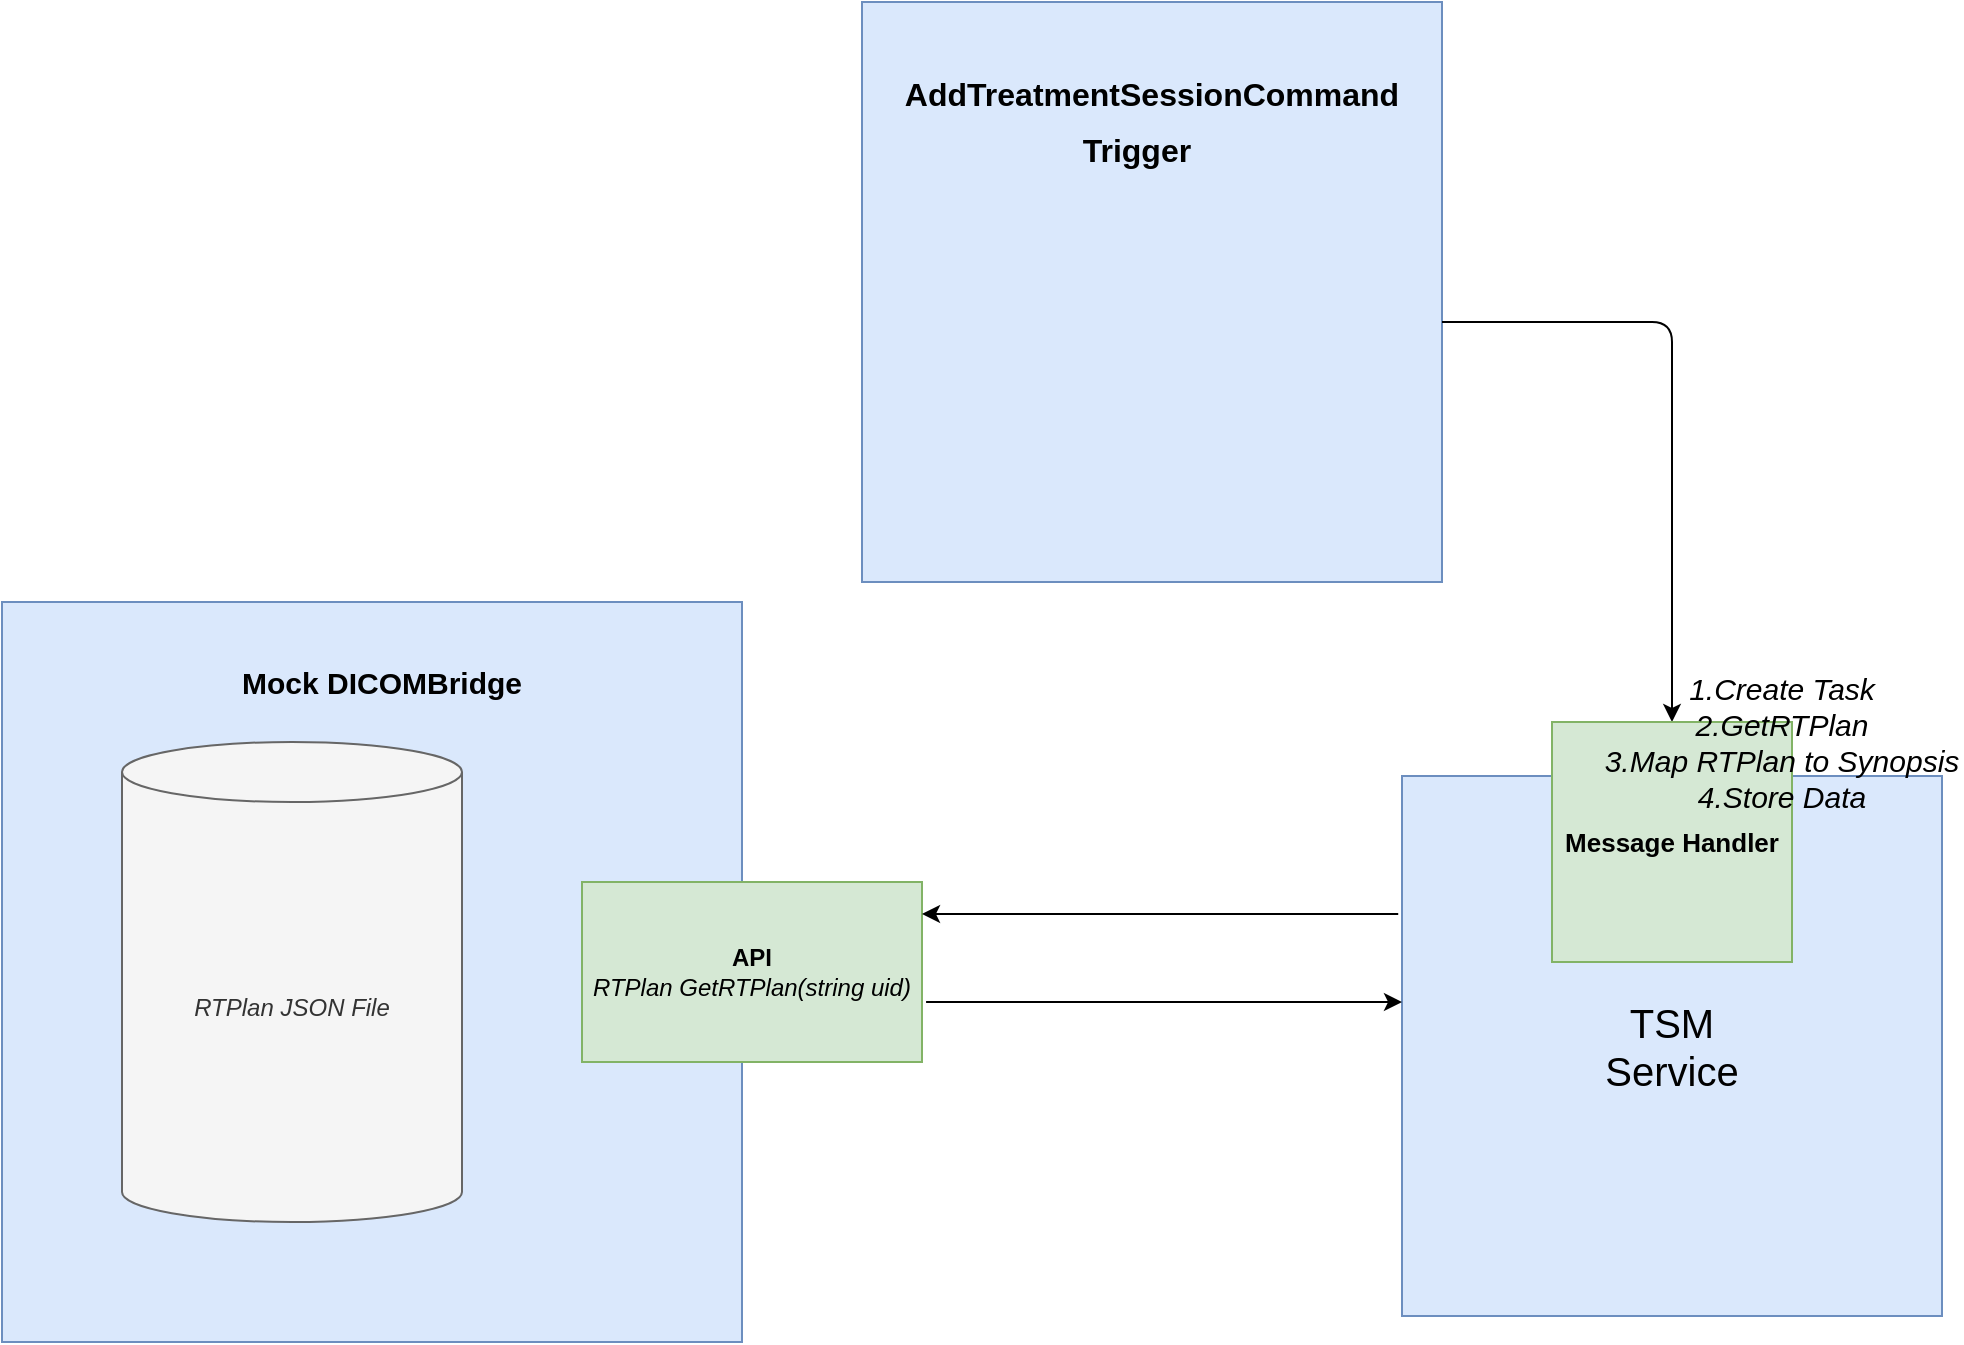 <mxfile version="14.2.6" type="github">
  <diagram id="kgpKYQtTHZ0yAKxKKP6v" name="Page-1">
    <mxGraphModel dx="1422" dy="763" grid="1" gridSize="10" guides="1" tooltips="1" connect="1" arrows="1" fold="1" page="1" pageScale="1" pageWidth="850" pageHeight="1100" math="0" shadow="0">
      <root>
        <mxCell id="0" />
        <mxCell id="1" parent="0" />
        <mxCell id="Xap_avvRpXtx5LgjifJW-11" value="&lt;div align=&quot;right&quot;&gt;&lt;br&gt;&lt;/div&gt;" style="whiteSpace=wrap;html=1;aspect=fixed;fillColor=#dae8fc;strokeColor=#6c8ebf;" vertex="1" parent="1">
          <mxGeometry x="160" y="380" width="370" height="370" as="geometry" />
        </mxCell>
        <mxCell id="Xap_avvRpXtx5LgjifJW-12" value="&lt;i&gt;RTPlan JSON File&lt;/i&gt;" style="shape=cylinder3;whiteSpace=wrap;html=1;boundedLbl=1;backgroundOutline=1;size=15;fillColor=#f5f5f5;strokeColor=#666666;fontColor=#333333;" vertex="1" parent="1">
          <mxGeometry x="220" y="450" width="170" height="240" as="geometry" />
        </mxCell>
        <mxCell id="Xap_avvRpXtx5LgjifJW-13" value="&lt;font style=&quot;font-size: 15px&quot;&gt;&lt;b&gt;Mock DICOMBridge&lt;/b&gt;&lt;/font&gt;" style="text;html=1;strokeColor=none;fillColor=none;align=center;verticalAlign=middle;whiteSpace=wrap;rounded=0;" vertex="1" parent="1">
          <mxGeometry x="275" y="410" width="150" height="20" as="geometry" />
        </mxCell>
        <mxCell id="Xap_avvRpXtx5LgjifJW-15" value="&lt;div&gt;&lt;b&gt;API&lt;/b&gt;&lt;/div&gt;&lt;div&gt;&lt;i&gt;RTPlan GetRTPlan(string uid)&lt;/i&gt;&lt;br&gt;&lt;/div&gt;" style="rounded=0;whiteSpace=wrap;html=1;fillColor=#d5e8d4;strokeColor=#82b366;" vertex="1" parent="1">
          <mxGeometry x="450" y="520" width="170" height="90" as="geometry" />
        </mxCell>
        <mxCell id="Xap_avvRpXtx5LgjifJW-16" value="&lt;div style=&quot;font-size: 20px&quot;&gt;&lt;font style=&quot;font-size: 20px&quot;&gt;TSM&lt;/font&gt;&lt;/div&gt;&lt;div style=&quot;font-size: 20px&quot;&gt;&lt;font style=&quot;font-size: 20px&quot;&gt;Service&lt;br&gt;&lt;/font&gt;&lt;/div&gt;" style="whiteSpace=wrap;html=1;aspect=fixed;fillColor=#dae8fc;strokeColor=#6c8ebf;" vertex="1" parent="1">
          <mxGeometry x="860" y="467" width="270" height="270" as="geometry" />
        </mxCell>
        <mxCell id="Xap_avvRpXtx5LgjifJW-17" value="" style="whiteSpace=wrap;html=1;aspect=fixed;fillColor=#dae8fc;strokeColor=#6c8ebf;" vertex="1" parent="1">
          <mxGeometry x="590" y="80" width="290" height="290" as="geometry" />
        </mxCell>
        <mxCell id="Xap_avvRpXtx5LgjifJW-18" value="&lt;div style=&quot;text-align: left ; line-height: 1.75 ; font-size: 16px&quot;&gt;&lt;font style=&quot;font-size: 16px&quot;&gt;&lt;b&gt;AddTreatmentSessionCommand&lt;/b&gt;&lt;/font&gt;&lt;/div&gt;&lt;div style=&quot;text-align: left ; line-height: 1.75 ; font-size: 16px&quot;&gt;&lt;font style=&quot;font-size: 16px&quot;&gt;&lt;b&gt;&amp;nbsp;&amp;nbsp;&amp;nbsp;&amp;nbsp;&amp;nbsp;&amp;nbsp;&amp;nbsp;&amp;nbsp;&amp;nbsp;&amp;nbsp;&amp;nbsp;&amp;nbsp;&amp;nbsp;&amp;nbsp; &amp;nbsp; &amp;nbsp;&amp;nbsp; Trigger&lt;br&gt;&lt;/b&gt;&lt;/font&gt;&lt;/div&gt;" style="text;html=1;strokeColor=none;fillColor=none;align=center;verticalAlign=middle;whiteSpace=wrap;rounded=0;" vertex="1" parent="1">
          <mxGeometry x="650" y="130" width="170" height="20" as="geometry" />
        </mxCell>
        <mxCell id="Xap_avvRpXtx5LgjifJW-19" value="" style="endArrow=classic;html=1;edgeStyle=orthogonalEdgeStyle;entryX=0.5;entryY=0;entryDx=0;entryDy=0;" edge="1" parent="1" target="Xap_avvRpXtx5LgjifJW-22">
          <mxGeometry width="50" height="50" relative="1" as="geometry">
            <mxPoint x="880" y="240" as="sourcePoint" />
            <mxPoint x="1020" y="240" as="targetPoint" />
            <Array as="points">
              <mxPoint x="995" y="240" />
            </Array>
          </mxGeometry>
        </mxCell>
        <mxCell id="Xap_avvRpXtx5LgjifJW-20" value="" style="endArrow=classic;html=1;exitX=-0.007;exitY=0.363;exitDx=0;exitDy=0;exitPerimeter=0;entryX=1;entryY=0.5;entryDx=0;entryDy=0;" edge="1" parent="1">
          <mxGeometry width="50" height="50" relative="1" as="geometry">
            <mxPoint x="858.11" y="536.01" as="sourcePoint" />
            <mxPoint x="620" y="536" as="targetPoint" />
          </mxGeometry>
        </mxCell>
        <mxCell id="Xap_avvRpXtx5LgjifJW-21" value="" style="endArrow=classic;html=1;exitX=1.012;exitY=0.689;exitDx=0;exitDy=0;exitPerimeter=0;" edge="1" parent="1">
          <mxGeometry width="50" height="50" relative="1" as="geometry">
            <mxPoint x="622.04" y="580.01" as="sourcePoint" />
            <mxPoint x="860" y="580" as="targetPoint" />
          </mxGeometry>
        </mxCell>
        <mxCell id="Xap_avvRpXtx5LgjifJW-22" value="&lt;font style=&quot;font-size: 13px&quot;&gt;&lt;b&gt;Message Handler&lt;/b&gt;&lt;/font&gt;" style="rounded=0;whiteSpace=wrap;html=1;fillColor=#d5e8d4;strokeColor=#82b366;" vertex="1" parent="1">
          <mxGeometry x="935" y="440" width="120" height="120" as="geometry" />
        </mxCell>
        <mxCell id="Xap_avvRpXtx5LgjifJW-23" value="&lt;div style=&quot;font-size: 15px&quot;&gt;&lt;i&gt;&lt;font style=&quot;font-size: 15px&quot;&gt;1.Create Task&lt;/font&gt;&lt;/i&gt;&lt;/div&gt;&lt;div style=&quot;font-size: 15px&quot;&gt;&lt;i&gt;&lt;font style=&quot;font-size: 15px&quot;&gt;2.GetRTPlan&lt;/font&gt;&lt;/i&gt;&lt;/div&gt;&lt;div style=&quot;font-size: 15px&quot;&gt;&lt;i&gt;&lt;font style=&quot;font-size: 15px&quot;&gt;3.Map RTPlan to Synopsis&lt;/font&gt;&lt;/i&gt;&lt;/div&gt;&lt;div style=&quot;font-size: 15px&quot;&gt;&lt;i&gt;&lt;font style=&quot;font-size: 15px&quot;&gt;4.Store Data&lt;br&gt;&lt;/font&gt;&lt;/i&gt;&lt;/div&gt;" style="text;html=1;strokeColor=none;fillColor=none;align=center;verticalAlign=middle;whiteSpace=wrap;rounded=0;" vertex="1" parent="1">
          <mxGeometry x="960" y="410" width="180" height="80" as="geometry" />
        </mxCell>
      </root>
    </mxGraphModel>
  </diagram>
</mxfile>
